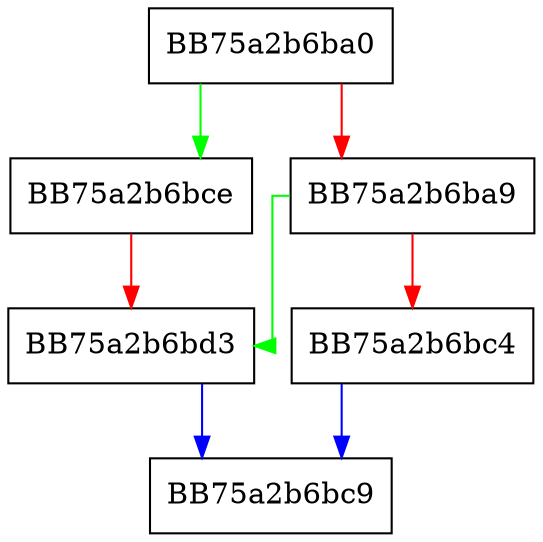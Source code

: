 digraph UfsFileSize {
  node [shape="box"];
  graph [splines=ortho];
  BB75a2b6ba0 -> BB75a2b6bce [color="green"];
  BB75a2b6ba0 -> BB75a2b6ba9 [color="red"];
  BB75a2b6ba9 -> BB75a2b6bd3 [color="green"];
  BB75a2b6ba9 -> BB75a2b6bc4 [color="red"];
  BB75a2b6bc4 -> BB75a2b6bc9 [color="blue"];
  BB75a2b6bce -> BB75a2b6bd3 [color="red"];
  BB75a2b6bd3 -> BB75a2b6bc9 [color="blue"];
}